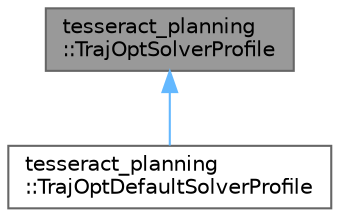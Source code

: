 digraph "tesseract_planning::TrajOptSolverProfile"
{
 // LATEX_PDF_SIZE
  bgcolor="transparent";
  edge [fontname=Helvetica,fontsize=10,labelfontname=Helvetica,labelfontsize=10];
  node [fontname=Helvetica,fontsize=10,shape=box,height=0.2,width=0.4];
  Node1 [label="tesseract_planning\l::TrajOptSolverProfile",height=0.2,width=0.4,color="gray40", fillcolor="grey60", style="filled", fontcolor="black",tooltip=" "];
  Node1 -> Node2 [dir="back",color="steelblue1",style="solid"];
  Node2 [label="tesseract_planning\l::TrajOptDefaultSolverProfile",height=0.2,width=0.4,color="gray40", fillcolor="white", style="filled",URL="$d9/dc5/classtesseract__planning_1_1TrajOptDefaultSolverProfile.html",tooltip="The contains the default solver parameters available for setting up TrajOpt."];
}
